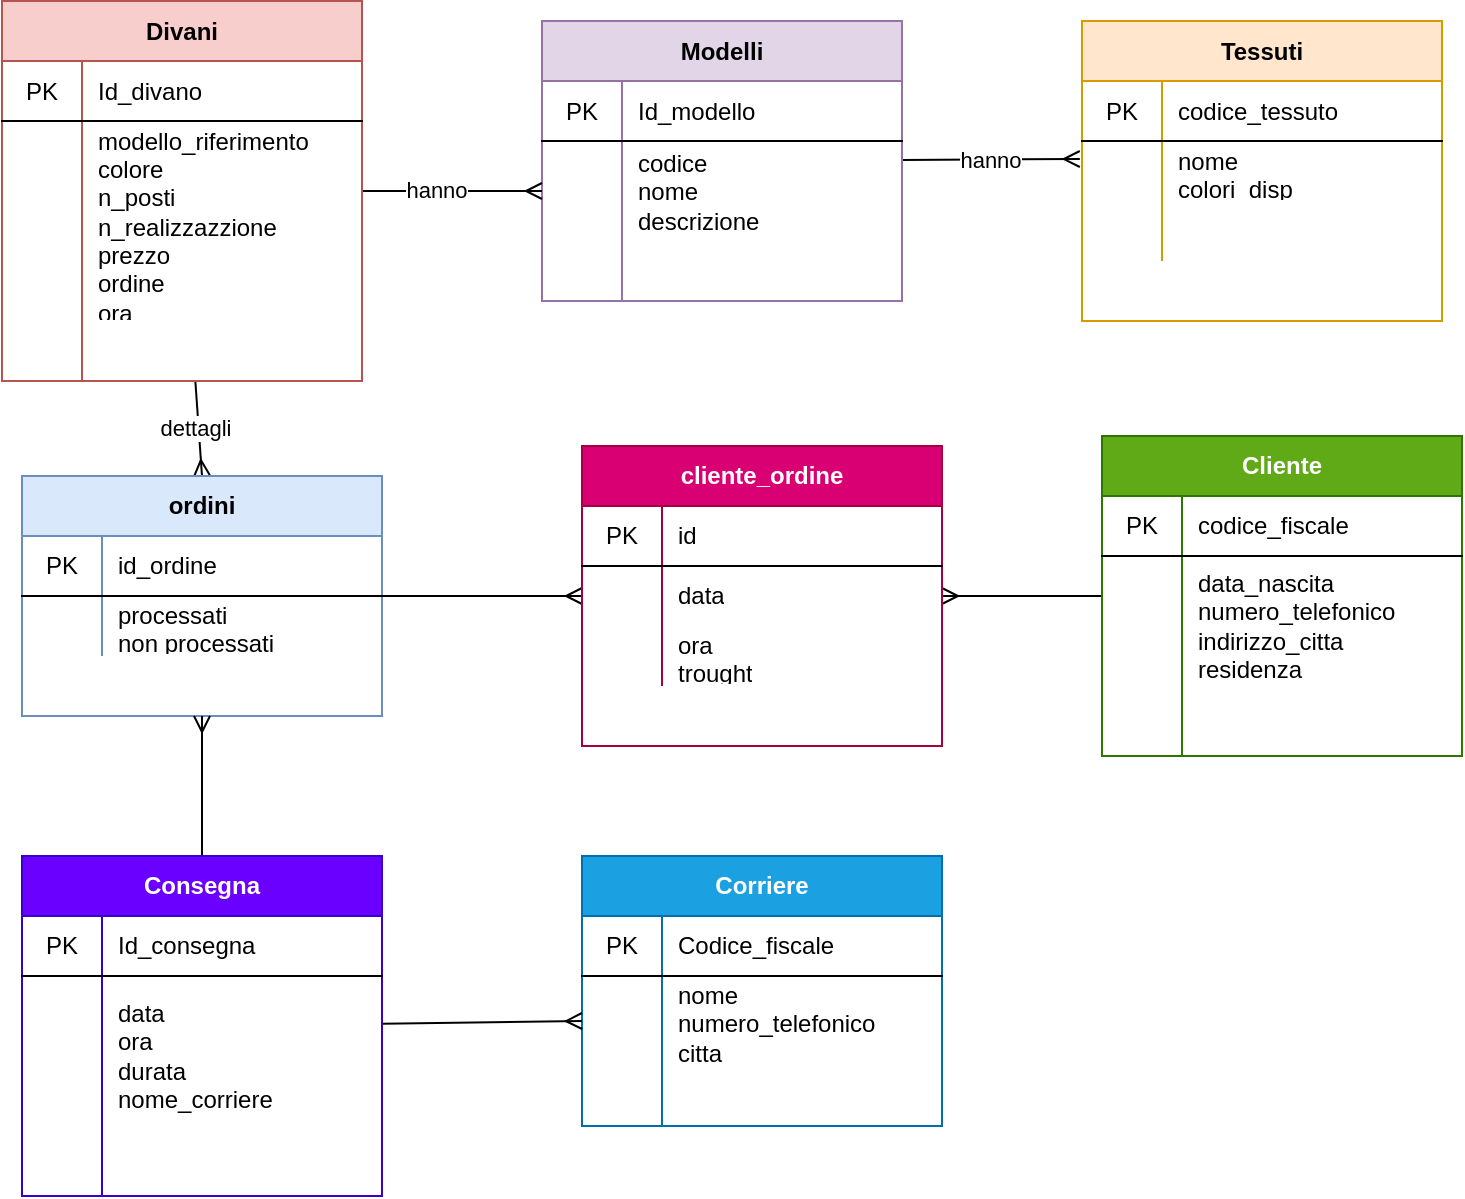 <mxfile version="13.10.4" type="github">
  <diagram id="C5RBs43oDa-KdzZeNtuy" name="Page-1">
    <mxGraphModel dx="782" dy="514" grid="1" gridSize="10" guides="1" tooltips="1" connect="1" arrows="1" fold="1" page="1" pageScale="1" pageWidth="827" pageHeight="1169" math="0" shadow="0">
      <root>
        <mxCell id="WIyWlLk6GJQsqaUBKTNV-0" />
        <mxCell id="WIyWlLk6GJQsqaUBKTNV-1" parent="WIyWlLk6GJQsqaUBKTNV-0" />
        <mxCell id="vgXwqv752yafJhqU4HUZ-71" value="hanno" style="rounded=0;orthogonalLoop=1;jettySize=auto;html=1;entryX=-0.006;entryY=0.3;entryDx=0;entryDy=0;entryPerimeter=0;endArrow=ERmany;endFill=0;" edge="1" parent="WIyWlLk6GJQsqaUBKTNV-1" source="vgXwqv752yafJhqU4HUZ-1" target="vgXwqv752yafJhqU4HUZ-15">
          <mxGeometry relative="1" as="geometry" />
        </mxCell>
        <mxCell id="vgXwqv752yafJhqU4HUZ-1" value="&lt;font style=&quot;vertical-align: inherit&quot;&gt;&lt;font style=&quot;vertical-align: inherit&quot;&gt;Modelli&lt;/font&gt;&lt;/font&gt;" style="shape=table;html=1;whiteSpace=wrap;startSize=30;container=1;collapsible=0;childLayout=tableLayout;fixedRows=1;rowLines=0;fontStyle=1;align=center;fillColor=#e1d5e7;strokeColor=#9673a6;" vertex="1" parent="WIyWlLk6GJQsqaUBKTNV-1">
          <mxGeometry x="280" y="32.5" width="180" height="140" as="geometry" />
        </mxCell>
        <mxCell id="vgXwqv752yafJhqU4HUZ-2" value="" style="shape=partialRectangle;html=1;whiteSpace=wrap;collapsible=0;dropTarget=0;pointerEvents=0;fillColor=none;top=0;left=0;bottom=1;right=0;points=[[0,0.5],[1,0.5]];portConstraint=eastwest;" vertex="1" parent="vgXwqv752yafJhqU4HUZ-1">
          <mxGeometry y="30" width="180" height="30" as="geometry" />
        </mxCell>
        <mxCell id="vgXwqv752yafJhqU4HUZ-3" value="&lt;font style=&quot;vertical-align: inherit&quot;&gt;&lt;font style=&quot;vertical-align: inherit&quot;&gt;PK&lt;/font&gt;&lt;/font&gt;" style="shape=partialRectangle;html=1;whiteSpace=wrap;connectable=0;fillColor=none;top=0;left=0;bottom=0;right=0;overflow=hidden;" vertex="1" parent="vgXwqv752yafJhqU4HUZ-2">
          <mxGeometry width="40" height="30" as="geometry" />
        </mxCell>
        <mxCell id="vgXwqv752yafJhqU4HUZ-4" value="&lt;font style=&quot;vertical-align: inherit&quot;&gt;&lt;font style=&quot;vertical-align: inherit&quot;&gt;Id_modello&lt;/font&gt;&lt;/font&gt;" style="shape=partialRectangle;html=1;whiteSpace=wrap;connectable=0;fillColor=none;top=0;left=0;bottom=0;right=0;align=left;spacingLeft=6;overflow=hidden;" vertex="1" parent="vgXwqv752yafJhqU4HUZ-2">
          <mxGeometry x="40" width="140" height="30" as="geometry" />
        </mxCell>
        <mxCell id="vgXwqv752yafJhqU4HUZ-5" value="" style="shape=partialRectangle;html=1;whiteSpace=wrap;collapsible=0;dropTarget=0;pointerEvents=0;fillColor=none;top=0;left=0;bottom=0;right=0;points=[[0,0.5],[1,0.5]];portConstraint=eastwest;" vertex="1" parent="vgXwqv752yafJhqU4HUZ-1">
          <mxGeometry y="60" width="180" height="50" as="geometry" />
        </mxCell>
        <mxCell id="vgXwqv752yafJhqU4HUZ-6" value="" style="shape=partialRectangle;html=1;whiteSpace=wrap;connectable=0;fillColor=none;top=0;left=0;bottom=0;right=0;overflow=hidden;" vertex="1" parent="vgXwqv752yafJhqU4HUZ-5">
          <mxGeometry width="40" height="50" as="geometry" />
        </mxCell>
        <mxCell id="vgXwqv752yafJhqU4HUZ-7" value="&lt;font style=&quot;vertical-align: inherit&quot;&gt;&lt;font style=&quot;vertical-align: inherit&quot;&gt;codice&lt;br&gt;nome&amp;nbsp;&lt;br&gt;descrizione&lt;br&gt;&lt;/font&gt;&lt;/font&gt;" style="shape=partialRectangle;html=1;whiteSpace=wrap;connectable=0;fillColor=none;top=0;left=0;bottom=0;right=0;align=left;spacingLeft=6;overflow=hidden;" vertex="1" parent="vgXwqv752yafJhqU4HUZ-5">
          <mxGeometry x="40" width="140" height="50" as="geometry" />
        </mxCell>
        <mxCell id="vgXwqv752yafJhqU4HUZ-8" value="" style="shape=partialRectangle;html=1;whiteSpace=wrap;collapsible=0;dropTarget=0;pointerEvents=0;fillColor=none;top=0;left=0;bottom=0;right=0;points=[[0,0.5],[1,0.5]];portConstraint=eastwest;" vertex="1" parent="vgXwqv752yafJhqU4HUZ-1">
          <mxGeometry y="110" width="180" height="30" as="geometry" />
        </mxCell>
        <mxCell id="vgXwqv752yafJhqU4HUZ-9" value="" style="shape=partialRectangle;html=1;whiteSpace=wrap;connectable=0;fillColor=none;top=0;left=0;bottom=0;right=0;overflow=hidden;" vertex="1" parent="vgXwqv752yafJhqU4HUZ-8">
          <mxGeometry width="40" height="30" as="geometry" />
        </mxCell>
        <mxCell id="vgXwqv752yafJhqU4HUZ-10" value="" style="shape=partialRectangle;html=1;whiteSpace=wrap;connectable=0;fillColor=none;top=0;left=0;bottom=0;right=0;align=left;spacingLeft=6;overflow=hidden;" vertex="1" parent="vgXwqv752yafJhqU4HUZ-8">
          <mxGeometry x="40" width="140" height="30" as="geometry" />
        </mxCell>
        <mxCell id="vgXwqv752yafJhqU4HUZ-11" value="&lt;font style=&quot;vertical-align: inherit&quot;&gt;&lt;font style=&quot;vertical-align: inherit&quot;&gt;&lt;font style=&quot;vertical-align: inherit&quot;&gt;&lt;font style=&quot;vertical-align: inherit&quot;&gt;Tessuti&lt;/font&gt;&lt;/font&gt;&lt;/font&gt;&lt;/font&gt;" style="shape=table;html=1;whiteSpace=wrap;startSize=30;container=1;collapsible=0;childLayout=tableLayout;fixedRows=1;rowLines=0;fontStyle=1;align=center;fillColor=#ffe6cc;strokeColor=#d79b00;" vertex="1" parent="WIyWlLk6GJQsqaUBKTNV-1">
          <mxGeometry x="550" y="32.5" width="180" height="150" as="geometry" />
        </mxCell>
        <mxCell id="vgXwqv752yafJhqU4HUZ-12" value="" style="shape=partialRectangle;html=1;whiteSpace=wrap;collapsible=0;dropTarget=0;pointerEvents=0;fillColor=none;top=0;left=0;bottom=1;right=0;points=[[0,0.5],[1,0.5]];portConstraint=eastwest;" vertex="1" parent="vgXwqv752yafJhqU4HUZ-11">
          <mxGeometry y="30" width="180" height="30" as="geometry" />
        </mxCell>
        <mxCell id="vgXwqv752yafJhqU4HUZ-13" value="&lt;font style=&quot;vertical-align: inherit&quot;&gt;&lt;font style=&quot;vertical-align: inherit&quot;&gt;PK&lt;/font&gt;&lt;/font&gt;" style="shape=partialRectangle;html=1;whiteSpace=wrap;connectable=0;fillColor=none;top=0;left=0;bottom=0;right=0;overflow=hidden;" vertex="1" parent="vgXwqv752yafJhqU4HUZ-12">
          <mxGeometry width="40" height="30" as="geometry" />
        </mxCell>
        <mxCell id="vgXwqv752yafJhqU4HUZ-14" value="&lt;font style=&quot;vertical-align: inherit&quot;&gt;&lt;font style=&quot;vertical-align: inherit&quot;&gt;codice_tessuto&lt;/font&gt;&lt;/font&gt;" style="shape=partialRectangle;html=1;whiteSpace=wrap;connectable=0;fillColor=none;top=0;left=0;bottom=0;right=0;align=left;spacingLeft=6;overflow=hidden;" vertex="1" parent="vgXwqv752yafJhqU4HUZ-12">
          <mxGeometry x="40" width="140" height="30" as="geometry" />
        </mxCell>
        <mxCell id="vgXwqv752yafJhqU4HUZ-15" value="" style="shape=partialRectangle;html=1;whiteSpace=wrap;collapsible=0;dropTarget=0;pointerEvents=0;fillColor=none;top=0;left=0;bottom=0;right=0;points=[[0,0.5],[1,0.5]];portConstraint=eastwest;" vertex="1" parent="vgXwqv752yafJhqU4HUZ-11">
          <mxGeometry y="60" width="180" height="30" as="geometry" />
        </mxCell>
        <mxCell id="vgXwqv752yafJhqU4HUZ-16" value="" style="shape=partialRectangle;html=1;whiteSpace=wrap;connectable=0;fillColor=none;top=0;left=0;bottom=0;right=0;overflow=hidden;" vertex="1" parent="vgXwqv752yafJhqU4HUZ-15">
          <mxGeometry width="40" height="30" as="geometry" />
        </mxCell>
        <mxCell id="vgXwqv752yafJhqU4HUZ-17" value="&lt;font style=&quot;vertical-align: inherit&quot;&gt;&lt;font style=&quot;vertical-align: inherit&quot;&gt;nome&lt;br&gt;colori_disp&lt;br&gt;&lt;/font&gt;&lt;/font&gt;" style="shape=partialRectangle;html=1;whiteSpace=wrap;connectable=0;fillColor=none;top=0;left=0;bottom=0;right=0;align=left;spacingLeft=6;overflow=hidden;" vertex="1" parent="vgXwqv752yafJhqU4HUZ-15">
          <mxGeometry x="40" width="140" height="30" as="geometry" />
        </mxCell>
        <mxCell id="vgXwqv752yafJhqU4HUZ-18" value="" style="shape=partialRectangle;html=1;whiteSpace=wrap;collapsible=0;dropTarget=0;pointerEvents=0;fillColor=none;top=0;left=0;bottom=0;right=0;points=[[0,0.5],[1,0.5]];portConstraint=eastwest;" vertex="1" parent="vgXwqv752yafJhqU4HUZ-11">
          <mxGeometry y="90" width="180" height="30" as="geometry" />
        </mxCell>
        <mxCell id="vgXwqv752yafJhqU4HUZ-19" value="" style="shape=partialRectangle;html=1;whiteSpace=wrap;connectable=0;fillColor=none;top=0;left=0;bottom=0;right=0;overflow=hidden;" vertex="1" parent="vgXwqv752yafJhqU4HUZ-18">
          <mxGeometry width="40" height="30" as="geometry" />
        </mxCell>
        <mxCell id="vgXwqv752yafJhqU4HUZ-20" value="" style="shape=partialRectangle;html=1;whiteSpace=wrap;connectable=0;fillColor=none;top=0;left=0;bottom=0;right=0;align=left;spacingLeft=6;overflow=hidden;" vertex="1" parent="vgXwqv752yafJhqU4HUZ-18">
          <mxGeometry x="40" width="140" height="30" as="geometry" />
        </mxCell>
        <mxCell id="vgXwqv752yafJhqU4HUZ-87" value="dettagli&amp;nbsp;" style="edgeStyle=none;rounded=0;orthogonalLoop=1;jettySize=auto;html=1;entryX=0.5;entryY=0;entryDx=0;entryDy=0;endArrow=ERmany;endFill=0;" edge="1" parent="WIyWlLk6GJQsqaUBKTNV-1" source="vgXwqv752yafJhqU4HUZ-21" target="vgXwqv752yafJhqU4HUZ-51">
          <mxGeometry relative="1" as="geometry" />
        </mxCell>
        <mxCell id="vgXwqv752yafJhqU4HUZ-88" style="edgeStyle=none;rounded=0;orthogonalLoop=1;jettySize=auto;html=1;endArrow=ERmany;endFill=0;" edge="1" parent="WIyWlLk6GJQsqaUBKTNV-1" source="vgXwqv752yafJhqU4HUZ-21" target="vgXwqv752yafJhqU4HUZ-5">
          <mxGeometry relative="1" as="geometry" />
        </mxCell>
        <mxCell id="vgXwqv752yafJhqU4HUZ-90" value="hanno" style="edgeLabel;html=1;align=center;verticalAlign=middle;resizable=0;points=[];" vertex="1" connectable="0" parent="vgXwqv752yafJhqU4HUZ-88">
          <mxGeometry x="-0.187" y="1" relative="1" as="geometry">
            <mxPoint as="offset" />
          </mxGeometry>
        </mxCell>
        <mxCell id="vgXwqv752yafJhqU4HUZ-21" value="&lt;font style=&quot;vertical-align: inherit&quot;&gt;&lt;font style=&quot;vertical-align: inherit&quot;&gt;&lt;font style=&quot;vertical-align: inherit&quot;&gt;&lt;font style=&quot;vertical-align: inherit&quot;&gt;Divani&lt;/font&gt;&lt;/font&gt;&lt;/font&gt;&lt;/font&gt;" style="shape=table;html=1;whiteSpace=wrap;startSize=30;container=1;collapsible=0;childLayout=tableLayout;fixedRows=1;rowLines=0;fontStyle=1;align=center;fillColor=#f8cecc;strokeColor=#b85450;" vertex="1" parent="WIyWlLk6GJQsqaUBKTNV-1">
          <mxGeometry x="10" y="22.5" width="180" height="190" as="geometry" />
        </mxCell>
        <mxCell id="vgXwqv752yafJhqU4HUZ-22" value="" style="shape=partialRectangle;html=1;whiteSpace=wrap;collapsible=0;dropTarget=0;pointerEvents=0;fillColor=none;top=0;left=0;bottom=1;right=0;points=[[0,0.5],[1,0.5]];portConstraint=eastwest;" vertex="1" parent="vgXwqv752yafJhqU4HUZ-21">
          <mxGeometry y="30" width="180" height="30" as="geometry" />
        </mxCell>
        <mxCell id="vgXwqv752yafJhqU4HUZ-23" value="&lt;font style=&quot;vertical-align: inherit&quot;&gt;&lt;font style=&quot;vertical-align: inherit&quot;&gt;PK&lt;/font&gt;&lt;/font&gt;" style="shape=partialRectangle;html=1;whiteSpace=wrap;connectable=0;fillColor=none;top=0;left=0;bottom=0;right=0;overflow=hidden;" vertex="1" parent="vgXwqv752yafJhqU4HUZ-22">
          <mxGeometry width="40" height="30" as="geometry" />
        </mxCell>
        <mxCell id="vgXwqv752yafJhqU4HUZ-24" value="&lt;font style=&quot;vertical-align: inherit&quot;&gt;&lt;font style=&quot;vertical-align: inherit&quot;&gt;Id_divano&lt;/font&gt;&lt;/font&gt;" style="shape=partialRectangle;html=1;whiteSpace=wrap;connectable=0;fillColor=none;top=0;left=0;bottom=0;right=0;align=left;spacingLeft=6;overflow=hidden;" vertex="1" parent="vgXwqv752yafJhqU4HUZ-22">
          <mxGeometry x="40" width="140" height="30" as="geometry" />
        </mxCell>
        <mxCell id="vgXwqv752yafJhqU4HUZ-25" value="" style="shape=partialRectangle;html=1;whiteSpace=wrap;collapsible=0;dropTarget=0;pointerEvents=0;fillColor=none;top=0;left=0;bottom=0;right=0;points=[[0,0.5],[1,0.5]];portConstraint=eastwest;" vertex="1" parent="vgXwqv752yafJhqU4HUZ-21">
          <mxGeometry y="60" width="180" height="100" as="geometry" />
        </mxCell>
        <mxCell id="vgXwqv752yafJhqU4HUZ-26" value="" style="shape=partialRectangle;html=1;whiteSpace=wrap;connectable=0;fillColor=none;top=0;left=0;bottom=0;right=0;overflow=hidden;" vertex="1" parent="vgXwqv752yafJhqU4HUZ-25">
          <mxGeometry width="40" height="100" as="geometry" />
        </mxCell>
        <mxCell id="vgXwqv752yafJhqU4HUZ-27" value="&lt;font style=&quot;vertical-align: inherit&quot;&gt;&lt;font style=&quot;vertical-align: inherit&quot;&gt;&lt;font style=&quot;vertical-align: inherit&quot;&gt;&lt;font style=&quot;vertical-align: inherit&quot;&gt;modello_riferimento &lt;/font&gt;&lt;/font&gt;&lt;br&gt;&lt;font style=&quot;vertical-align: inherit&quot;&gt;&lt;font style=&quot;vertical-align: inherit&quot;&gt;colore &lt;/font&gt;&lt;/font&gt;&lt;br&gt;&lt;font style=&quot;vertical-align: inherit&quot;&gt;&lt;font style=&quot;vertical-align: inherit&quot;&gt;n_posti&lt;br&gt;&lt;/font&gt;&lt;/font&gt;&lt;font style=&quot;vertical-align: inherit&quot;&gt;&lt;font style=&quot;vertical-align: inherit&quot;&gt;n_realizzazzione&lt;br&gt;&lt;/font&gt;&lt;/font&gt;&lt;font style=&quot;vertical-align: inherit&quot;&gt;&lt;font style=&quot;vertical-align: inherit&quot;&gt;prezzo&lt;br&gt;&lt;/font&gt;&lt;/font&gt;ordine&lt;br&gt;ora&lt;br&gt;&lt;/font&gt;&lt;/font&gt;" style="shape=partialRectangle;html=1;whiteSpace=wrap;connectable=0;fillColor=none;top=0;left=0;bottom=0;right=0;align=left;spacingLeft=6;overflow=hidden;" vertex="1" parent="vgXwqv752yafJhqU4HUZ-25">
          <mxGeometry x="40" width="140" height="100" as="geometry" />
        </mxCell>
        <mxCell id="vgXwqv752yafJhqU4HUZ-28" value="" style="shape=partialRectangle;html=1;whiteSpace=wrap;collapsible=0;dropTarget=0;pointerEvents=0;fillColor=none;top=0;left=0;bottom=0;right=0;points=[[0,0.5],[1,0.5]];portConstraint=eastwest;" vertex="1" parent="vgXwqv752yafJhqU4HUZ-21">
          <mxGeometry y="160" width="180" height="30" as="geometry" />
        </mxCell>
        <mxCell id="vgXwqv752yafJhqU4HUZ-29" value="" style="shape=partialRectangle;html=1;whiteSpace=wrap;connectable=0;fillColor=none;top=0;left=0;bottom=0;right=0;overflow=hidden;" vertex="1" parent="vgXwqv752yafJhqU4HUZ-28">
          <mxGeometry width="40" height="30" as="geometry" />
        </mxCell>
        <mxCell id="vgXwqv752yafJhqU4HUZ-30" value="" style="shape=partialRectangle;html=1;whiteSpace=wrap;connectable=0;fillColor=none;top=0;left=0;bottom=0;right=0;align=left;spacingLeft=6;overflow=hidden;" vertex="1" parent="vgXwqv752yafJhqU4HUZ-28">
          <mxGeometry x="40" width="140" height="30" as="geometry" />
        </mxCell>
        <mxCell id="vgXwqv752yafJhqU4HUZ-86" style="edgeStyle=none;rounded=0;orthogonalLoop=1;jettySize=auto;html=1;entryX=1;entryY=0.5;entryDx=0;entryDy=0;endArrow=ERmany;endFill=0;" edge="1" parent="WIyWlLk6GJQsqaUBKTNV-1" source="vgXwqv752yafJhqU4HUZ-31" target="vgXwqv752yafJhqU4HUZ-76">
          <mxGeometry relative="1" as="geometry" />
        </mxCell>
        <mxCell id="vgXwqv752yafJhqU4HUZ-31" value="&lt;font style=&quot;vertical-align: inherit&quot;&gt;&lt;font style=&quot;vertical-align: inherit&quot;&gt;Cliente&lt;/font&gt;&lt;/font&gt;" style="shape=table;html=1;whiteSpace=wrap;startSize=30;container=1;collapsible=0;childLayout=tableLayout;fixedRows=1;rowLines=0;fontStyle=1;align=center;fillColor=#60a917;strokeColor=#2D7600;fontColor=#ffffff;" vertex="1" parent="WIyWlLk6GJQsqaUBKTNV-1">
          <mxGeometry x="560" y="240" width="180" height="160" as="geometry" />
        </mxCell>
        <mxCell id="vgXwqv752yafJhqU4HUZ-32" value="" style="shape=partialRectangle;html=1;whiteSpace=wrap;collapsible=0;dropTarget=0;pointerEvents=0;fillColor=none;top=0;left=0;bottom=1;right=0;points=[[0,0.5],[1,0.5]];portConstraint=eastwest;" vertex="1" parent="vgXwqv752yafJhqU4HUZ-31">
          <mxGeometry y="30" width="180" height="30" as="geometry" />
        </mxCell>
        <mxCell id="vgXwqv752yafJhqU4HUZ-33" value="&lt;font style=&quot;vertical-align: inherit&quot;&gt;&lt;font style=&quot;vertical-align: inherit&quot;&gt;PK&lt;/font&gt;&lt;/font&gt;" style="shape=partialRectangle;html=1;whiteSpace=wrap;connectable=0;fillColor=none;top=0;left=0;bottom=0;right=0;overflow=hidden;" vertex="1" parent="vgXwqv752yafJhqU4HUZ-32">
          <mxGeometry width="40" height="30" as="geometry" />
        </mxCell>
        <mxCell id="vgXwqv752yafJhqU4HUZ-34" value="&lt;font style=&quot;vertical-align: inherit&quot;&gt;&lt;font style=&quot;vertical-align: inherit&quot;&gt;codice_fiscale&lt;/font&gt;&lt;/font&gt;" style="shape=partialRectangle;html=1;whiteSpace=wrap;connectable=0;fillColor=none;top=0;left=0;bottom=0;right=0;align=left;spacingLeft=6;overflow=hidden;" vertex="1" parent="vgXwqv752yafJhqU4HUZ-32">
          <mxGeometry x="40" width="140" height="30" as="geometry" />
        </mxCell>
        <mxCell id="vgXwqv752yafJhqU4HUZ-35" value="" style="shape=partialRectangle;html=1;whiteSpace=wrap;collapsible=0;dropTarget=0;pointerEvents=0;fillColor=none;top=0;left=0;bottom=0;right=0;points=[[0,0.5],[1,0.5]];portConstraint=eastwest;" vertex="1" parent="vgXwqv752yafJhqU4HUZ-31">
          <mxGeometry y="60" width="180" height="70" as="geometry" />
        </mxCell>
        <mxCell id="vgXwqv752yafJhqU4HUZ-36" value="" style="shape=partialRectangle;html=1;whiteSpace=wrap;connectable=0;fillColor=none;top=0;left=0;bottom=0;right=0;overflow=hidden;" vertex="1" parent="vgXwqv752yafJhqU4HUZ-35">
          <mxGeometry width="40" height="70" as="geometry" />
        </mxCell>
        <mxCell id="vgXwqv752yafJhqU4HUZ-37" value="&lt;font style=&quot;vertical-align: inherit&quot;&gt;&lt;font style=&quot;vertical-align: inherit&quot;&gt;&lt;font style=&quot;vertical-align: inherit&quot;&gt;&lt;font style=&quot;vertical-align: inherit&quot;&gt;&lt;font style=&quot;vertical-align: inherit&quot;&gt;&lt;font style=&quot;vertical-align: inherit&quot;&gt;data_nascita &lt;/font&gt;&lt;/font&gt;&lt;/font&gt;&lt;/font&gt;&lt;br&gt;&lt;font style=&quot;vertical-align: inherit&quot;&gt;&lt;font style=&quot;vertical-align: inherit&quot;&gt;&lt;font style=&quot;vertical-align: inherit&quot;&gt;&lt;font style=&quot;vertical-align: inherit&quot;&gt;numero_telefonico &lt;/font&gt;&lt;/font&gt;&lt;br&gt;&lt;/font&gt;&lt;/font&gt;&lt;font style=&quot;vertical-align: inherit&quot;&gt;&lt;font style=&quot;vertical-align: inherit&quot;&gt;&lt;font style=&quot;vertical-align: inherit&quot;&gt;&lt;font style=&quot;vertical-align: inherit&quot;&gt;indirizzo_citta &lt;/font&gt;&lt;/font&gt;&lt;br&gt;&lt;/font&gt;&lt;/font&gt;&lt;font style=&quot;vertical-align: inherit&quot;&gt;&lt;font style=&quot;vertical-align: inherit&quot;&gt;&lt;font style=&quot;vertical-align: inherit&quot;&gt;&lt;font style=&quot;vertical-align: inherit&quot;&gt;residenza&lt;/font&gt;&lt;/font&gt;&lt;/font&gt;&lt;/font&gt;&lt;br&gt;&lt;/font&gt;&lt;/font&gt;" style="shape=partialRectangle;html=1;whiteSpace=wrap;connectable=0;fillColor=none;top=0;left=0;bottom=0;right=0;align=left;spacingLeft=6;overflow=hidden;" vertex="1" parent="vgXwqv752yafJhqU4HUZ-35">
          <mxGeometry x="40" width="140" height="70" as="geometry" />
        </mxCell>
        <mxCell id="vgXwqv752yafJhqU4HUZ-38" value="" style="shape=partialRectangle;html=1;whiteSpace=wrap;collapsible=0;dropTarget=0;pointerEvents=0;fillColor=none;top=0;left=0;bottom=0;right=0;points=[[0,0.5],[1,0.5]];portConstraint=eastwest;" vertex="1" parent="vgXwqv752yafJhqU4HUZ-31">
          <mxGeometry y="130" width="180" height="30" as="geometry" />
        </mxCell>
        <mxCell id="vgXwqv752yafJhqU4HUZ-39" value="" style="shape=partialRectangle;html=1;whiteSpace=wrap;connectable=0;fillColor=none;top=0;left=0;bottom=0;right=0;overflow=hidden;" vertex="1" parent="vgXwqv752yafJhqU4HUZ-38">
          <mxGeometry width="40" height="30" as="geometry" />
        </mxCell>
        <mxCell id="vgXwqv752yafJhqU4HUZ-40" value="" style="shape=partialRectangle;html=1;whiteSpace=wrap;connectable=0;fillColor=none;top=0;left=0;bottom=0;right=0;align=left;spacingLeft=6;overflow=hidden;" vertex="1" parent="vgXwqv752yafJhqU4HUZ-38">
          <mxGeometry x="40" width="140" height="30" as="geometry" />
        </mxCell>
        <mxCell id="vgXwqv752yafJhqU4HUZ-41" value="&lt;font style=&quot;vertical-align: inherit&quot;&gt;&lt;font style=&quot;vertical-align: inherit&quot;&gt;Corriere&lt;/font&gt;&lt;/font&gt;" style="shape=table;html=1;whiteSpace=wrap;startSize=30;container=1;collapsible=0;childLayout=tableLayout;fixedRows=1;rowLines=0;fontStyle=1;align=center;fillColor=#1ba1e2;strokeColor=#006EAF;fontColor=#ffffff;" vertex="1" parent="WIyWlLk6GJQsqaUBKTNV-1">
          <mxGeometry x="300" y="450" width="180" height="135" as="geometry" />
        </mxCell>
        <mxCell id="vgXwqv752yafJhqU4HUZ-42" value="" style="shape=partialRectangle;html=1;whiteSpace=wrap;collapsible=0;dropTarget=0;pointerEvents=0;fillColor=none;top=0;left=0;bottom=1;right=0;points=[[0,0.5],[1,0.5]];portConstraint=eastwest;" vertex="1" parent="vgXwqv752yafJhqU4HUZ-41">
          <mxGeometry y="30" width="180" height="30" as="geometry" />
        </mxCell>
        <mxCell id="vgXwqv752yafJhqU4HUZ-43" value="&lt;font style=&quot;vertical-align: inherit&quot;&gt;&lt;font style=&quot;vertical-align: inherit&quot;&gt;PK&lt;/font&gt;&lt;/font&gt;" style="shape=partialRectangle;html=1;whiteSpace=wrap;connectable=0;fillColor=none;top=0;left=0;bottom=0;right=0;overflow=hidden;" vertex="1" parent="vgXwqv752yafJhqU4HUZ-42">
          <mxGeometry width="40" height="30" as="geometry" />
        </mxCell>
        <mxCell id="vgXwqv752yafJhqU4HUZ-44" value="&lt;font style=&quot;vertical-align: inherit&quot;&gt;&lt;font style=&quot;vertical-align: inherit&quot;&gt;Codice_fiscale&lt;/font&gt;&lt;/font&gt;" style="shape=partialRectangle;html=1;whiteSpace=wrap;connectable=0;fillColor=none;top=0;left=0;bottom=0;right=0;align=left;spacingLeft=6;overflow=hidden;" vertex="1" parent="vgXwqv752yafJhqU4HUZ-42">
          <mxGeometry x="40" width="140" height="30" as="geometry" />
        </mxCell>
        <mxCell id="vgXwqv752yafJhqU4HUZ-45" value="" style="shape=partialRectangle;html=1;whiteSpace=wrap;collapsible=0;dropTarget=0;pointerEvents=0;fillColor=none;top=0;left=0;bottom=0;right=0;points=[[0,0.5],[1,0.5]];portConstraint=eastwest;" vertex="1" parent="vgXwqv752yafJhqU4HUZ-41">
          <mxGeometry y="60" width="180" height="45" as="geometry" />
        </mxCell>
        <mxCell id="vgXwqv752yafJhqU4HUZ-46" value="" style="shape=partialRectangle;html=1;whiteSpace=wrap;connectable=0;fillColor=none;top=0;left=0;bottom=0;right=0;overflow=hidden;" vertex="1" parent="vgXwqv752yafJhqU4HUZ-45">
          <mxGeometry width="40" height="45" as="geometry" />
        </mxCell>
        <mxCell id="vgXwqv752yafJhqU4HUZ-47" value="&lt;font style=&quot;vertical-align: inherit&quot;&gt;&lt;font style=&quot;vertical-align: inherit&quot;&gt;&lt;font style=&quot;vertical-align: inherit&quot;&gt;&lt;font style=&quot;vertical-align: inherit&quot;&gt;&lt;font style=&quot;vertical-align: inherit&quot;&gt;&lt;font style=&quot;vertical-align: inherit&quot;&gt;&lt;font style=&quot;vertical-align: inherit&quot;&gt;&lt;font style=&quot;vertical-align: inherit&quot;&gt;nome &lt;/font&gt;&lt;/font&gt;&lt;/font&gt;&lt;/font&gt;&lt;/font&gt;&lt;/font&gt;&lt;br&gt;&lt;font style=&quot;vertical-align: inherit&quot;&gt;&lt;font style=&quot;vertical-align: inherit&quot;&gt;&lt;font style=&quot;vertical-align: inherit&quot;&gt;&lt;font style=&quot;vertical-align: inherit&quot;&gt;&lt;font style=&quot;vertical-align: inherit&quot;&gt;&lt;font style=&quot;vertical-align: inherit&quot;&gt;numero_telefonico &lt;/font&gt;&lt;/font&gt;&lt;/font&gt;&lt;/font&gt;&lt;/font&gt;&lt;/font&gt;&lt;br&gt;&lt;font style=&quot;vertical-align: inherit&quot;&gt;&lt;font style=&quot;vertical-align: inherit&quot;&gt;&lt;font style=&quot;vertical-align: inherit&quot;&gt;&lt;font style=&quot;vertical-align: inherit&quot;&gt;&lt;font style=&quot;vertical-align: inherit&quot;&gt;&lt;font style=&quot;vertical-align: inherit&quot;&gt;citta&lt;/font&gt;&lt;/font&gt;&lt;/font&gt;&lt;/font&gt;&lt;/font&gt;&lt;/font&gt;&lt;br&gt;&lt;/font&gt;&lt;/font&gt;" style="shape=partialRectangle;html=1;whiteSpace=wrap;connectable=0;fillColor=none;top=0;left=0;bottom=0;right=0;align=left;spacingLeft=6;overflow=hidden;" vertex="1" parent="vgXwqv752yafJhqU4HUZ-45">
          <mxGeometry x="40" width="140" height="45" as="geometry" />
        </mxCell>
        <mxCell id="vgXwqv752yafJhqU4HUZ-48" value="" style="shape=partialRectangle;html=1;whiteSpace=wrap;collapsible=0;dropTarget=0;pointerEvents=0;fillColor=none;top=0;left=0;bottom=0;right=0;points=[[0,0.5],[1,0.5]];portConstraint=eastwest;" vertex="1" parent="vgXwqv752yafJhqU4HUZ-41">
          <mxGeometry y="105" width="180" height="30" as="geometry" />
        </mxCell>
        <mxCell id="vgXwqv752yafJhqU4HUZ-49" value="" style="shape=partialRectangle;html=1;whiteSpace=wrap;connectable=0;fillColor=none;top=0;left=0;bottom=0;right=0;overflow=hidden;" vertex="1" parent="vgXwqv752yafJhqU4HUZ-48">
          <mxGeometry width="40" height="30" as="geometry" />
        </mxCell>
        <mxCell id="vgXwqv752yafJhqU4HUZ-50" value="" style="shape=partialRectangle;html=1;whiteSpace=wrap;connectable=0;fillColor=none;top=0;left=0;bottom=0;right=0;align=left;spacingLeft=6;overflow=hidden;" vertex="1" parent="vgXwqv752yafJhqU4HUZ-48">
          <mxGeometry x="40" width="140" height="30" as="geometry" />
        </mxCell>
        <mxCell id="vgXwqv752yafJhqU4HUZ-85" style="edgeStyle=none;rounded=0;orthogonalLoop=1;jettySize=auto;html=1;entryX=0;entryY=0.5;entryDx=0;entryDy=0;endArrow=ERmany;endFill=0;" edge="1" parent="WIyWlLk6GJQsqaUBKTNV-1" source="vgXwqv752yafJhqU4HUZ-51" target="vgXwqv752yafJhqU4HUZ-76">
          <mxGeometry relative="1" as="geometry" />
        </mxCell>
        <mxCell id="vgXwqv752yafJhqU4HUZ-51" value="&lt;font style=&quot;vertical-align: inherit&quot;&gt;&lt;font style=&quot;vertical-align: inherit&quot;&gt;ordini&lt;/font&gt;&lt;/font&gt;" style="shape=table;html=1;whiteSpace=wrap;startSize=30;container=1;collapsible=0;childLayout=tableLayout;fixedRows=1;rowLines=0;fontStyle=1;align=center;fillColor=#dae8fc;strokeColor=#6c8ebf;" vertex="1" parent="WIyWlLk6GJQsqaUBKTNV-1">
          <mxGeometry x="20" y="260" width="180" height="120" as="geometry" />
        </mxCell>
        <mxCell id="vgXwqv752yafJhqU4HUZ-52" value="" style="shape=partialRectangle;html=1;whiteSpace=wrap;collapsible=0;dropTarget=0;pointerEvents=0;fillColor=none;top=0;left=0;bottom=1;right=0;points=[[0,0.5],[1,0.5]];portConstraint=eastwest;" vertex="1" parent="vgXwqv752yafJhqU4HUZ-51">
          <mxGeometry y="30" width="180" height="30" as="geometry" />
        </mxCell>
        <mxCell id="vgXwqv752yafJhqU4HUZ-53" value="PK" style="shape=partialRectangle;html=1;whiteSpace=wrap;connectable=0;fillColor=none;top=0;left=0;bottom=0;right=0;overflow=hidden;" vertex="1" parent="vgXwqv752yafJhqU4HUZ-52">
          <mxGeometry width="40" height="30" as="geometry" />
        </mxCell>
        <mxCell id="vgXwqv752yafJhqU4HUZ-54" value="id_ordine" style="shape=partialRectangle;html=1;whiteSpace=wrap;connectable=0;fillColor=none;top=0;left=0;bottom=0;right=0;align=left;spacingLeft=6;overflow=hidden;" vertex="1" parent="vgXwqv752yafJhqU4HUZ-52">
          <mxGeometry x="40" width="140" height="30" as="geometry" />
        </mxCell>
        <mxCell id="vgXwqv752yafJhqU4HUZ-58" value="" style="shape=partialRectangle;html=1;whiteSpace=wrap;collapsible=0;dropTarget=0;pointerEvents=0;fillColor=none;top=0;left=0;bottom=0;right=0;points=[[0,0.5],[1,0.5]];portConstraint=eastwest;" vertex="1" parent="vgXwqv752yafJhqU4HUZ-51">
          <mxGeometry y="60" width="180" height="30" as="geometry" />
        </mxCell>
        <mxCell id="vgXwqv752yafJhqU4HUZ-59" value="" style="shape=partialRectangle;html=1;whiteSpace=wrap;connectable=0;fillColor=none;top=0;left=0;bottom=0;right=0;overflow=hidden;" vertex="1" parent="vgXwqv752yafJhqU4HUZ-58">
          <mxGeometry width="40" height="30" as="geometry" />
        </mxCell>
        <mxCell id="vgXwqv752yafJhqU4HUZ-60" value="processati&lt;br&gt;non processati" style="shape=partialRectangle;html=1;whiteSpace=wrap;connectable=0;fillColor=none;top=0;left=0;bottom=0;right=0;align=left;spacingLeft=6;overflow=hidden;" vertex="1" parent="vgXwqv752yafJhqU4HUZ-58">
          <mxGeometry x="40" width="140" height="30" as="geometry" />
        </mxCell>
        <mxCell id="vgXwqv752yafJhqU4HUZ-84" style="edgeStyle=none;rounded=0;orthogonalLoop=1;jettySize=auto;html=1;endArrow=ERmany;endFill=0;entryX=0.5;entryY=1;entryDx=0;entryDy=0;" edge="1" parent="WIyWlLk6GJQsqaUBKTNV-1" source="vgXwqv752yafJhqU4HUZ-61" target="vgXwqv752yafJhqU4HUZ-51">
          <mxGeometry relative="1" as="geometry">
            <mxPoint x="610" y="350" as="targetPoint" />
          </mxGeometry>
        </mxCell>
        <mxCell id="vgXwqv752yafJhqU4HUZ-89" style="edgeStyle=none;rounded=0;orthogonalLoop=1;jettySize=auto;html=1;entryX=0;entryY=0.5;entryDx=0;entryDy=0;endArrow=ERmany;endFill=0;" edge="1" parent="WIyWlLk6GJQsqaUBKTNV-1" source="vgXwqv752yafJhqU4HUZ-61" target="vgXwqv752yafJhqU4HUZ-45">
          <mxGeometry relative="1" as="geometry" />
        </mxCell>
        <mxCell id="vgXwqv752yafJhqU4HUZ-61" value="&lt;font style=&quot;vertical-align: inherit&quot;&gt;&lt;font style=&quot;vertical-align: inherit&quot;&gt;Consegna&lt;/font&gt;&lt;/font&gt;" style="shape=table;html=1;whiteSpace=wrap;startSize=30;container=1;collapsible=0;childLayout=tableLayout;fixedRows=1;rowLines=0;fontStyle=1;align=center;fillColor=#6a00ff;strokeColor=#3700CC;fontColor=#ffffff;" vertex="1" parent="WIyWlLk6GJQsqaUBKTNV-1">
          <mxGeometry x="20" y="450" width="180" height="170" as="geometry" />
        </mxCell>
        <mxCell id="vgXwqv752yafJhqU4HUZ-62" value="" style="shape=partialRectangle;html=1;whiteSpace=wrap;collapsible=0;dropTarget=0;pointerEvents=0;fillColor=none;top=0;left=0;bottom=1;right=0;points=[[0,0.5],[1,0.5]];portConstraint=eastwest;" vertex="1" parent="vgXwqv752yafJhqU4HUZ-61">
          <mxGeometry y="30" width="180" height="30" as="geometry" />
        </mxCell>
        <mxCell id="vgXwqv752yafJhqU4HUZ-63" value="&lt;font style=&quot;vertical-align: inherit&quot;&gt;&lt;font style=&quot;vertical-align: inherit&quot;&gt;PK&lt;/font&gt;&lt;/font&gt;" style="shape=partialRectangle;html=1;whiteSpace=wrap;connectable=0;fillColor=none;top=0;left=0;bottom=0;right=0;overflow=hidden;" vertex="1" parent="vgXwqv752yafJhqU4HUZ-62">
          <mxGeometry width="40" height="30" as="geometry" />
        </mxCell>
        <mxCell id="vgXwqv752yafJhqU4HUZ-64" value="&lt;font style=&quot;vertical-align: inherit&quot;&gt;&lt;font style=&quot;vertical-align: inherit&quot;&gt;Id_consegna&lt;/font&gt;&lt;/font&gt;" style="shape=partialRectangle;html=1;whiteSpace=wrap;connectable=0;fillColor=none;top=0;left=0;bottom=0;right=0;align=left;spacingLeft=6;overflow=hidden;" vertex="1" parent="vgXwqv752yafJhqU4HUZ-62">
          <mxGeometry x="40" width="140" height="30" as="geometry" />
        </mxCell>
        <mxCell id="vgXwqv752yafJhqU4HUZ-65" value="" style="shape=partialRectangle;html=1;whiteSpace=wrap;collapsible=0;dropTarget=0;pointerEvents=0;fillColor=none;top=0;left=0;bottom=0;right=0;points=[[0,0.5],[1,0.5]];portConstraint=eastwest;" vertex="1" parent="vgXwqv752yafJhqU4HUZ-61">
          <mxGeometry y="60" width="180" height="80" as="geometry" />
        </mxCell>
        <mxCell id="vgXwqv752yafJhqU4HUZ-66" value="" style="shape=partialRectangle;html=1;whiteSpace=wrap;connectable=0;fillColor=none;top=0;left=0;bottom=0;right=0;overflow=hidden;" vertex="1" parent="vgXwqv752yafJhqU4HUZ-65">
          <mxGeometry width="40" height="80" as="geometry" />
        </mxCell>
        <mxCell id="vgXwqv752yafJhqU4HUZ-67" value="&lt;font style=&quot;vertical-align: inherit&quot;&gt;&lt;font style=&quot;vertical-align: inherit&quot;&gt;data&lt;br&gt;ora&lt;br&gt;durata&lt;br&gt;nome_corriere&lt;br&gt;&lt;/font&gt;&lt;/font&gt;" style="shape=partialRectangle;html=1;whiteSpace=wrap;connectable=0;fillColor=none;top=0;left=0;bottom=0;right=0;align=left;spacingLeft=6;overflow=hidden;" vertex="1" parent="vgXwqv752yafJhqU4HUZ-65">
          <mxGeometry x="40" width="140" height="80" as="geometry" />
        </mxCell>
        <mxCell id="vgXwqv752yafJhqU4HUZ-68" value="" style="shape=partialRectangle;html=1;whiteSpace=wrap;collapsible=0;dropTarget=0;pointerEvents=0;fillColor=none;top=0;left=0;bottom=0;right=0;points=[[0,0.5],[1,0.5]];portConstraint=eastwest;" vertex="1" parent="vgXwqv752yafJhqU4HUZ-61">
          <mxGeometry y="140" width="180" height="30" as="geometry" />
        </mxCell>
        <mxCell id="vgXwqv752yafJhqU4HUZ-69" value="" style="shape=partialRectangle;html=1;whiteSpace=wrap;connectable=0;fillColor=none;top=0;left=0;bottom=0;right=0;overflow=hidden;" vertex="1" parent="vgXwqv752yafJhqU4HUZ-68">
          <mxGeometry width="40" height="30" as="geometry" />
        </mxCell>
        <mxCell id="vgXwqv752yafJhqU4HUZ-70" value="" style="shape=partialRectangle;html=1;whiteSpace=wrap;connectable=0;fillColor=none;top=0;left=0;bottom=0;right=0;align=left;spacingLeft=6;overflow=hidden;" vertex="1" parent="vgXwqv752yafJhqU4HUZ-68">
          <mxGeometry x="40" width="140" height="30" as="geometry" />
        </mxCell>
        <mxCell id="vgXwqv752yafJhqU4HUZ-72" value="cliente_ordine" style="shape=table;html=1;whiteSpace=wrap;startSize=30;container=1;collapsible=0;childLayout=tableLayout;fixedRows=1;rowLines=0;fontStyle=1;align=center;fillColor=#d80073;strokeColor=#A50040;fontColor=#ffffff;" vertex="1" parent="WIyWlLk6GJQsqaUBKTNV-1">
          <mxGeometry x="300" y="245" width="180" height="150" as="geometry" />
        </mxCell>
        <mxCell id="vgXwqv752yafJhqU4HUZ-73" value="" style="shape=partialRectangle;html=1;whiteSpace=wrap;collapsible=0;dropTarget=0;pointerEvents=0;fillColor=none;top=0;left=0;bottom=1;right=0;points=[[0,0.5],[1,0.5]];portConstraint=eastwest;" vertex="1" parent="vgXwqv752yafJhqU4HUZ-72">
          <mxGeometry y="30" width="180" height="30" as="geometry" />
        </mxCell>
        <mxCell id="vgXwqv752yafJhqU4HUZ-74" value="PK" style="shape=partialRectangle;html=1;whiteSpace=wrap;connectable=0;fillColor=none;top=0;left=0;bottom=0;right=0;overflow=hidden;" vertex="1" parent="vgXwqv752yafJhqU4HUZ-73">
          <mxGeometry width="40" height="30" as="geometry" />
        </mxCell>
        <mxCell id="vgXwqv752yafJhqU4HUZ-75" value="id" style="shape=partialRectangle;html=1;whiteSpace=wrap;connectable=0;fillColor=none;top=0;left=0;bottom=0;right=0;align=left;spacingLeft=6;overflow=hidden;" vertex="1" parent="vgXwqv752yafJhqU4HUZ-73">
          <mxGeometry x="40" width="140" height="30" as="geometry" />
        </mxCell>
        <mxCell id="vgXwqv752yafJhqU4HUZ-76" value="" style="shape=partialRectangle;html=1;whiteSpace=wrap;collapsible=0;dropTarget=0;pointerEvents=0;fillColor=none;top=0;left=0;bottom=0;right=0;points=[[0,0.5],[1,0.5]];portConstraint=eastwest;" vertex="1" parent="vgXwqv752yafJhqU4HUZ-72">
          <mxGeometry y="60" width="180" height="30" as="geometry" />
        </mxCell>
        <mxCell id="vgXwqv752yafJhqU4HUZ-77" value="" style="shape=partialRectangle;html=1;whiteSpace=wrap;connectable=0;fillColor=none;top=0;left=0;bottom=0;right=0;overflow=hidden;" vertex="1" parent="vgXwqv752yafJhqU4HUZ-76">
          <mxGeometry width="40" height="30" as="geometry" />
        </mxCell>
        <mxCell id="vgXwqv752yafJhqU4HUZ-78" value="data" style="shape=partialRectangle;html=1;whiteSpace=wrap;connectable=0;fillColor=none;top=0;left=0;bottom=0;right=0;align=left;spacingLeft=6;overflow=hidden;" vertex="1" parent="vgXwqv752yafJhqU4HUZ-76">
          <mxGeometry x="40" width="140" height="30" as="geometry" />
        </mxCell>
        <mxCell id="vgXwqv752yafJhqU4HUZ-79" value="" style="shape=partialRectangle;html=1;whiteSpace=wrap;collapsible=0;dropTarget=0;pointerEvents=0;fillColor=none;top=0;left=0;bottom=0;right=0;points=[[0,0.5],[1,0.5]];portConstraint=eastwest;" vertex="1" parent="vgXwqv752yafJhqU4HUZ-72">
          <mxGeometry y="90" width="180" height="30" as="geometry" />
        </mxCell>
        <mxCell id="vgXwqv752yafJhqU4HUZ-80" value="" style="shape=partialRectangle;html=1;whiteSpace=wrap;connectable=0;fillColor=none;top=0;left=0;bottom=0;right=0;overflow=hidden;" vertex="1" parent="vgXwqv752yafJhqU4HUZ-79">
          <mxGeometry width="40" height="30" as="geometry" />
        </mxCell>
        <mxCell id="vgXwqv752yafJhqU4HUZ-81" value="ora&lt;br&gt;trought" style="shape=partialRectangle;html=1;whiteSpace=wrap;connectable=0;fillColor=none;top=0;left=0;bottom=0;right=0;align=left;spacingLeft=6;overflow=hidden;" vertex="1" parent="vgXwqv752yafJhqU4HUZ-79">
          <mxGeometry x="40" width="140" height="30" as="geometry" />
        </mxCell>
      </root>
    </mxGraphModel>
  </diagram>
</mxfile>
